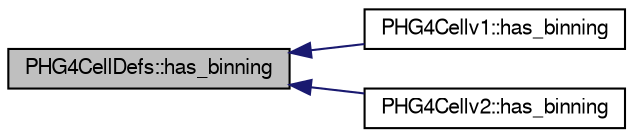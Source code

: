 digraph "PHG4CellDefs::has_binning"
{
  bgcolor="transparent";
  edge [fontname="FreeSans",fontsize="10",labelfontname="FreeSans",labelfontsize="10"];
  node [fontname="FreeSans",fontsize="10",shape=record];
  rankdir="LR";
  Node1 [label="PHG4CellDefs::has_binning",height=0.2,width=0.4,color="black", fillcolor="grey75", style="filled" fontcolor="black"];
  Node1 -> Node2 [dir="back",color="midnightblue",fontsize="10",style="solid",fontname="FreeSans"];
  Node2 [label="PHG4Cellv1::has_binning",height=0.2,width=0.4,color="black",URL="$de/d5e/classPHG4Cellv1.html#ae67c80f5eb3f0e81cc34e0edefe194c6"];
  Node1 -> Node3 [dir="back",color="midnightblue",fontsize="10",style="solid",fontname="FreeSans"];
  Node3 [label="PHG4Cellv2::has_binning",height=0.2,width=0.4,color="black",URL="$da/d1d/classPHG4Cellv2.html#a70c822d8b9b82a4280a9cf4a04db16d6"];
}
